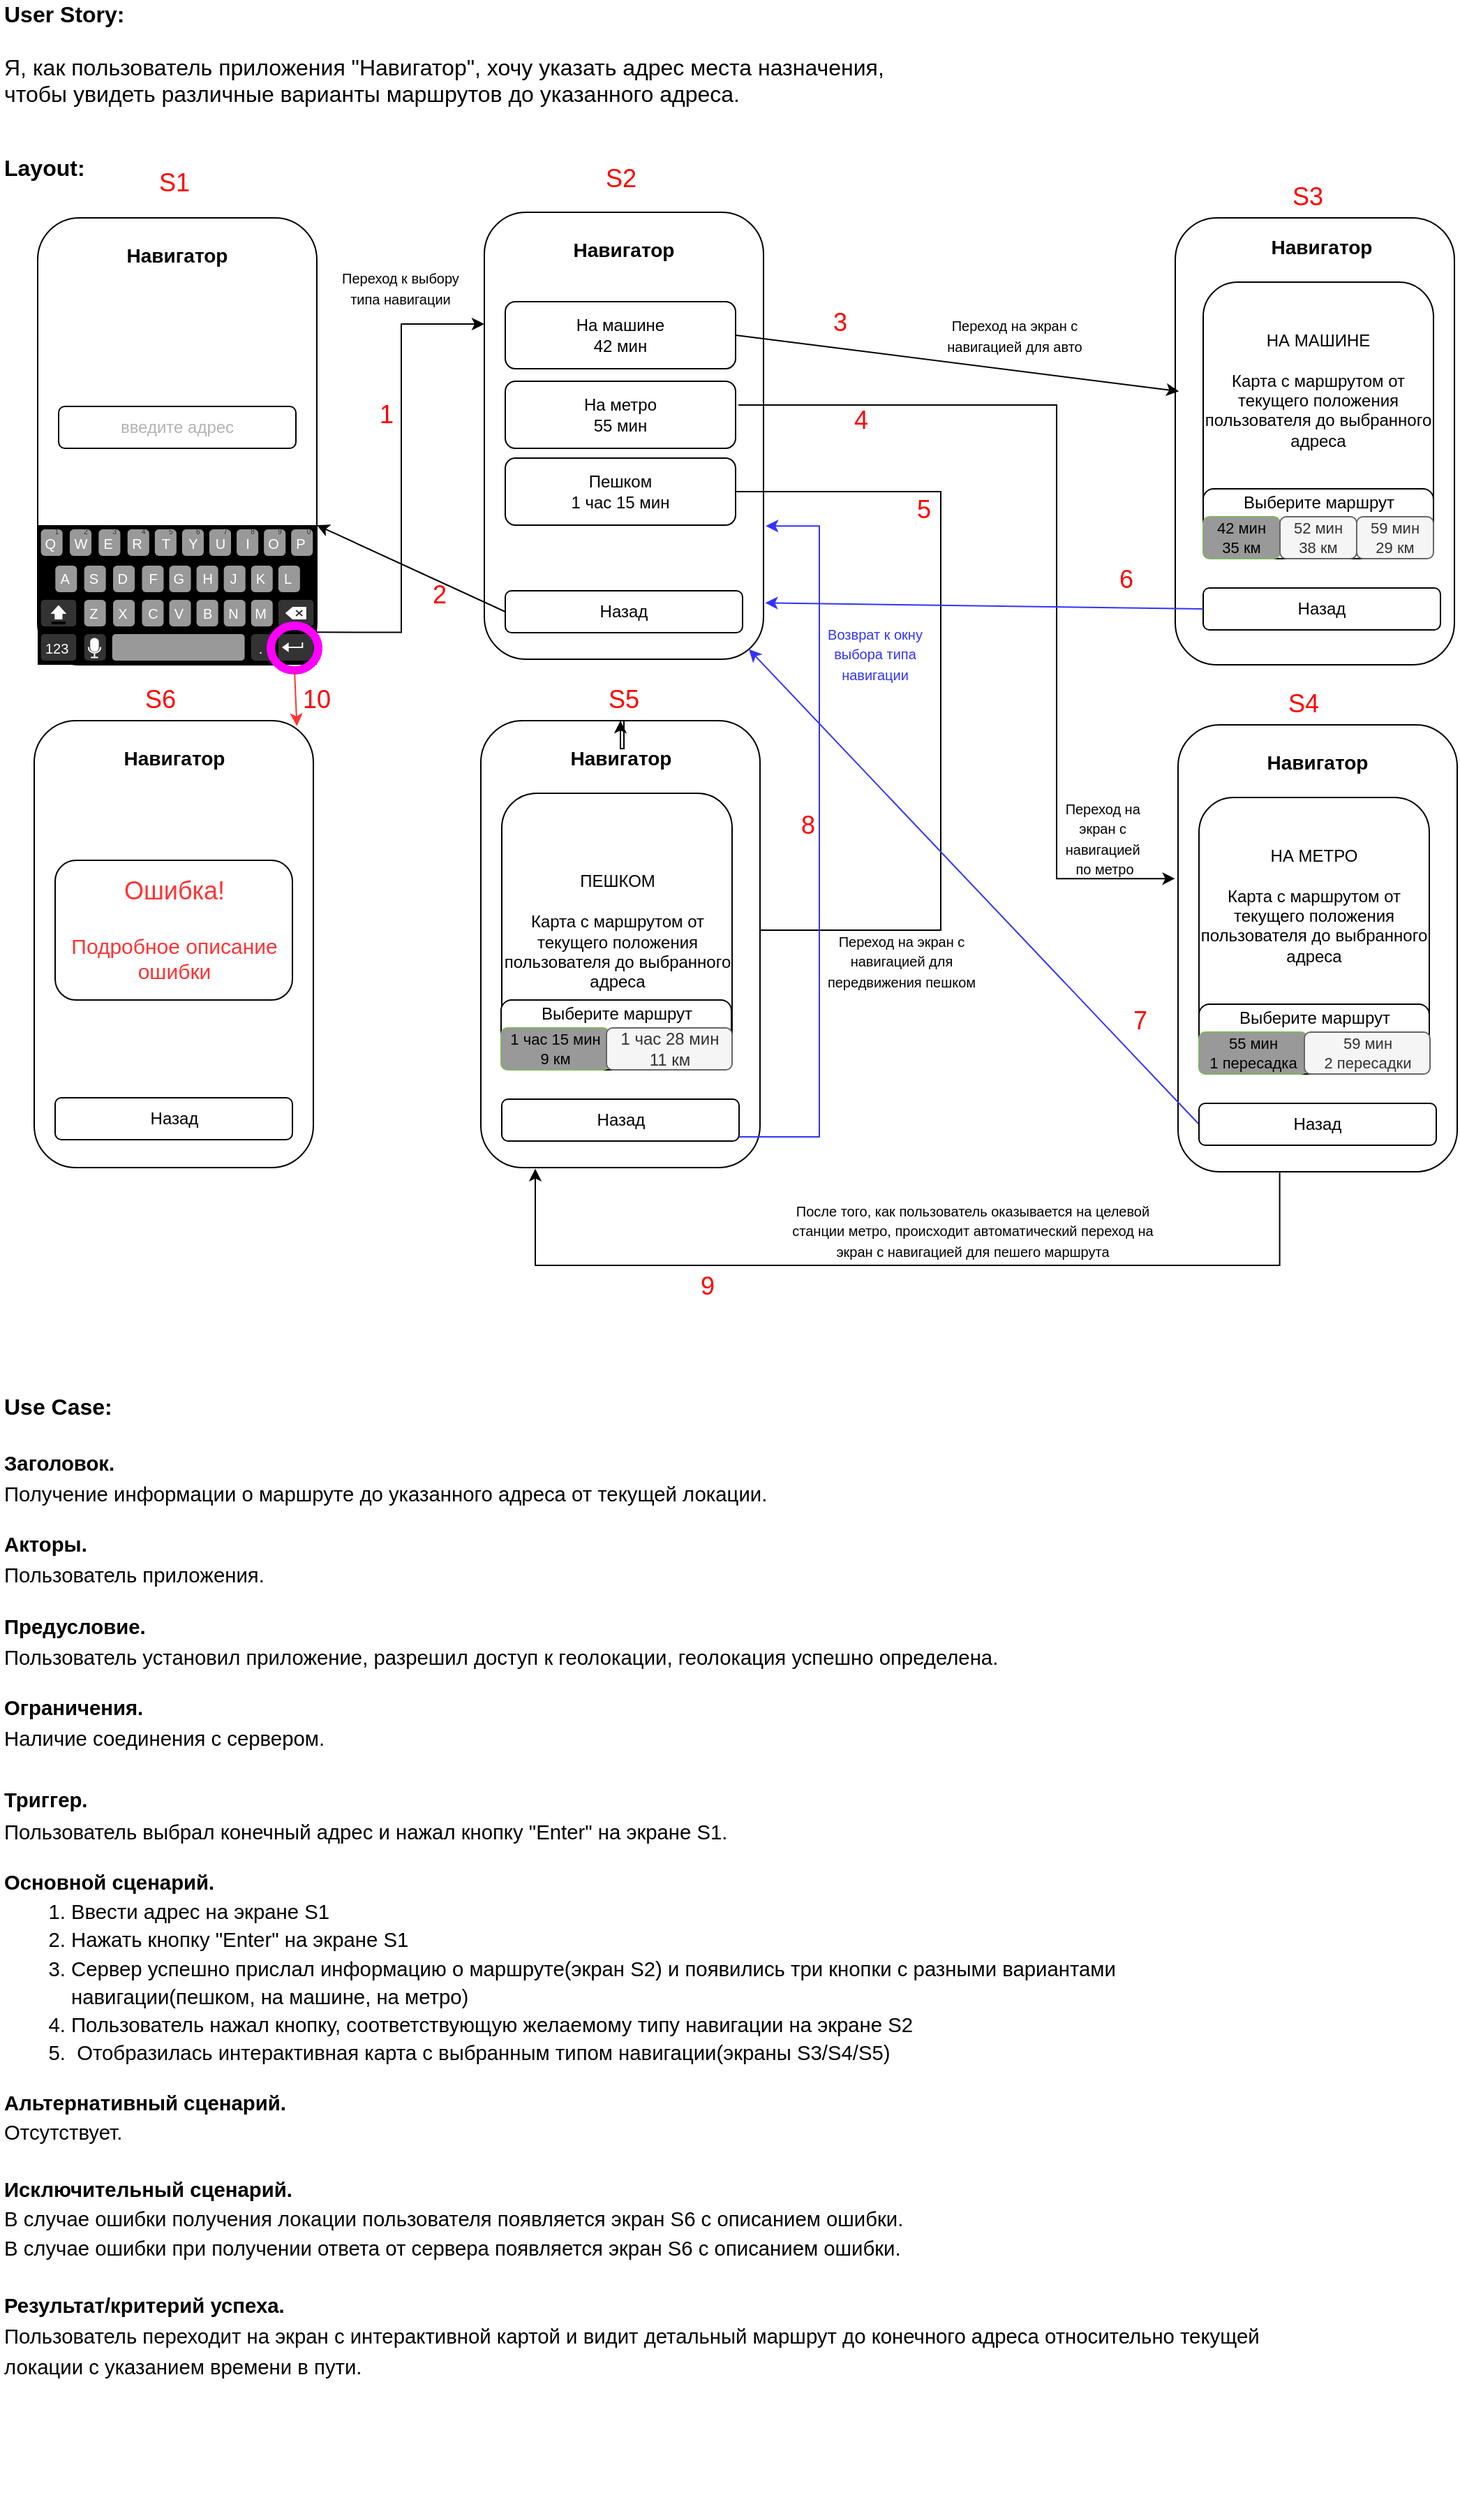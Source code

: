 <mxfile version="24.7.17">
  <diagram name="Страница — 1" id="ggJMMAnoepDLcR61fNu9">
    <mxGraphModel dx="1293" dy="718" grid="1" gridSize="10" guides="1" tooltips="1" connect="1" arrows="1" fold="1" page="1" pageScale="1" pageWidth="1169" pageHeight="1800" math="0" shadow="0">
      <root>
        <mxCell id="0" />
        <mxCell id="1" parent="0" />
        <mxCell id="nrrABRd8VTDL2e9XV0RQ-1" value="" style="rounded=1;whiteSpace=wrap;html=1;" parent="1" vertex="1">
          <mxGeometry x="40" y="164" width="200" height="320" as="geometry" />
        </mxCell>
        <mxCell id="nrrABRd8VTDL2e9XV0RQ-2" value="Навигатор" style="text;html=1;align=center;verticalAlign=middle;whiteSpace=wrap;rounded=0;fontSize=14;fontStyle=1" parent="1" vertex="1">
          <mxGeometry x="100" y="176" width="80" height="30" as="geometry" />
        </mxCell>
        <mxCell id="nrrABRd8VTDL2e9XV0RQ-3" value="&lt;div align=&quot;center&quot;&gt;&lt;font color=&quot;#b3b3b3&quot;&gt;введите адрес&lt;/font&gt;&lt;/div&gt;" style="rounded=1;whiteSpace=wrap;html=1;align=center;" parent="1" vertex="1">
          <mxGeometry x="55" y="299" width="170" height="30" as="geometry" />
        </mxCell>
        <mxCell id="nrrABRd8VTDL2e9XV0RQ-6" value="" style="verticalLabelPosition=bottom;verticalAlign=top;html=1;shadow=0;dashed=0;strokeWidth=1;shape=mxgraph.android.keyboard;sketch=0;perimeter=rectanglePerimeter;" parent="1" vertex="1">
          <mxGeometry x="40" y="384" width="200" height="100" as="geometry" />
        </mxCell>
        <mxCell id="nrrABRd8VTDL2e9XV0RQ-12" value="" style="rounded=1;whiteSpace=wrap;html=1;" parent="1" vertex="1">
          <mxGeometry x="37.5" y="524" width="200" height="320" as="geometry" />
        </mxCell>
        <mxCell id="nrrABRd8VTDL2e9XV0RQ-13" value="Навигатор" style="text;html=1;align=center;verticalAlign=middle;whiteSpace=wrap;rounded=0;fontSize=14;fontStyle=1" parent="1" vertex="1">
          <mxGeometry x="97.5" y="536" width="80" height="30" as="geometry" />
        </mxCell>
        <mxCell id="nrrABRd8VTDL2e9XV0RQ-14" value="&lt;div&gt;&lt;font style=&quot;font-size: 18px;&quot; color=&quot;#ff3333&quot;&gt;Ошибка!&lt;/font&gt;&lt;/div&gt;&lt;div&gt;&lt;font style=&quot;font-size: 16px;&quot; color=&quot;#ff3333&quot;&gt;&lt;br&gt;&lt;/font&gt;&lt;/div&gt;&lt;div style=&quot;font-size: 15px;&quot;&gt;&lt;font style=&quot;font-size: 15px;&quot; color=&quot;#ff3333&quot;&gt;Подробное описание ошибки&lt;br&gt;&lt;/font&gt;&lt;/div&gt;" style="rounded=1;whiteSpace=wrap;html=1;align=center;" parent="1" vertex="1">
          <mxGeometry x="52.5" y="624" width="170" height="100" as="geometry" />
        </mxCell>
        <mxCell id="nrrABRd8VTDL2e9XV0RQ-16" value="&lt;div&gt;Назад&lt;/div&gt;" style="rounded=1;whiteSpace=wrap;html=1;align=center;" parent="1" vertex="1">
          <mxGeometry x="52.5" y="794" width="170" height="30" as="geometry" />
        </mxCell>
        <mxCell id="nrrABRd8VTDL2e9XV0RQ-62" style="edgeStyle=orthogonalEdgeStyle;rounded=0;orthogonalLoop=1;jettySize=auto;html=1;exitX=1;exitY=0;exitDx=0;exitDy=0;entryX=0;entryY=0.25;entryDx=0;entryDy=0;elbow=vertical;" parent="1" source="nrrABRd8VTDL2e9XV0RQ-17" target="nrrABRd8VTDL2e9XV0RQ-22" edge="1">
          <mxGeometry relative="1" as="geometry" />
        </mxCell>
        <mxCell id="nrrABRd8VTDL2e9XV0RQ-17" value="" style="ellipse;whiteSpace=wrap;html=1;fillOpacity=0;strokeColor=#FF00FF;strokeWidth=6;" parent="1" vertex="1">
          <mxGeometry x="207" y="456" width="34" height="32" as="geometry" />
        </mxCell>
        <mxCell id="nrrABRd8VTDL2e9XV0RQ-22" value="" style="rounded=1;whiteSpace=wrap;html=1;" parent="1" vertex="1">
          <mxGeometry x="360" y="160" width="200" height="320" as="geometry" />
        </mxCell>
        <mxCell id="nrrABRd8VTDL2e9XV0RQ-23" value="Навигатор" style="text;html=1;align=center;verticalAlign=middle;whiteSpace=wrap;rounded=0;fontSize=14;fontStyle=1" parent="1" vertex="1">
          <mxGeometry x="420" y="172" width="80" height="30" as="geometry" />
        </mxCell>
        <mxCell id="nrrABRd8VTDL2e9XV0RQ-30" value="&lt;div&gt;Назад&lt;/div&gt;" style="rounded=1;whiteSpace=wrap;html=1;align=center;" parent="1" vertex="1">
          <mxGeometry x="375" y="431" width="170" height="30" as="geometry" />
        </mxCell>
        <mxCell id="nrrABRd8VTDL2e9XV0RQ-33" value="&lt;div&gt;На машине&lt;/div&gt;&lt;div&gt;42 мин&lt;/div&gt;" style="rounded=1;whiteSpace=wrap;html=1;" parent="1" vertex="1">
          <mxGeometry x="375" y="224" width="165" height="48" as="geometry" />
        </mxCell>
        <mxCell id="nrrABRd8VTDL2e9XV0RQ-58" style="edgeStyle=orthogonalEdgeStyle;rounded=0;orthogonalLoop=1;jettySize=auto;html=1;exitX=1;exitY=0.5;exitDx=0;exitDy=0;elbow=vertical;" parent="1" edge="1">
          <mxGeometry relative="1" as="geometry">
            <mxPoint x="494.5" y="674.0" as="targetPoint" />
            <Array as="points">
              <mxPoint x="687" y="360" />
              <mxPoint x="687" y="674" />
            </Array>
            <mxPoint x="477" y="360" as="sourcePoint" />
          </mxGeometry>
        </mxCell>
        <mxCell id="nrrABRd8VTDL2e9XV0RQ-34" value="&lt;div&gt;Пешком&lt;/div&gt;&lt;div&gt;1 час 15 мин&lt;/div&gt;" style="rounded=1;whiteSpace=wrap;html=1;" parent="1" vertex="1">
          <mxGeometry x="375" y="336" width="165" height="48" as="geometry" />
        </mxCell>
        <mxCell id="nrrABRd8VTDL2e9XV0RQ-35" value="&lt;div&gt;На метро&lt;/div&gt;&lt;div&gt;55 мин&lt;/div&gt;" style="rounded=1;whiteSpace=wrap;html=1;" parent="1" vertex="1">
          <mxGeometry x="375" y="281" width="165" height="48" as="geometry" />
        </mxCell>
        <mxCell id="nrrABRd8VTDL2e9XV0RQ-40" value="" style="rounded=1;whiteSpace=wrap;html=1;" parent="1" vertex="1">
          <mxGeometry x="855" y="164" width="200" height="320" as="geometry" />
        </mxCell>
        <mxCell id="nrrABRd8VTDL2e9XV0RQ-41" value="Навигатор" style="text;html=1;align=center;verticalAlign=middle;whiteSpace=wrap;rounded=0;fontSize=14;fontStyle=1" parent="1" vertex="1">
          <mxGeometry x="920" y="170" width="80" height="30" as="geometry" />
        </mxCell>
        <mxCell id="nrrABRd8VTDL2e9XV0RQ-42" value="&lt;div&gt;Назад&lt;/div&gt;" style="rounded=1;whiteSpace=wrap;html=1;align=center;" parent="1" vertex="1">
          <mxGeometry x="875" y="429" width="170" height="30" as="geometry" />
        </mxCell>
        <mxCell id="nrrABRd8VTDL2e9XV0RQ-46" value="НА МАШИНЕ&lt;br&gt;&lt;div&gt;&lt;br&gt;&lt;/div&gt;&lt;div&gt;Карта с маршрутом от текущего положения пользователя до выбранного адреса&lt;/div&gt;&lt;div&gt;&lt;br&gt;&lt;/div&gt;&lt;div&gt;&lt;br&gt;&lt;/div&gt;&lt;div&gt;&lt;br&gt;&lt;/div&gt;" style="rounded=1;whiteSpace=wrap;html=1;" parent="1" vertex="1">
          <mxGeometry x="875" y="210" width="165" height="198" as="geometry" />
        </mxCell>
        <mxCell id="nrrABRd8VTDL2e9XV0RQ-47" value="" style="rounded=1;whiteSpace=wrap;html=1;" parent="1" vertex="1">
          <mxGeometry x="857" y="527" width="200" height="320" as="geometry" />
        </mxCell>
        <mxCell id="nrrABRd8VTDL2e9XV0RQ-48" value="Навигатор" style="text;html=1;align=center;verticalAlign=middle;whiteSpace=wrap;rounded=0;fontSize=14;fontStyle=1" parent="1" vertex="1">
          <mxGeometry x="917" y="539" width="80" height="30" as="geometry" />
        </mxCell>
        <mxCell id="nrrABRd8VTDL2e9XV0RQ-64" style="edgeStyle=none;rounded=0;orthogonalLoop=1;jettySize=auto;html=1;exitX=0;exitY=0.5;exitDx=0;exitDy=0;entryX=0.948;entryY=0.978;entryDx=0;entryDy=0;elbow=vertical;strokeColor=#3333FF;entryPerimeter=0;" parent="1" source="nrrABRd8VTDL2e9XV0RQ-49" target="nrrABRd8VTDL2e9XV0RQ-22" edge="1">
          <mxGeometry relative="1" as="geometry" />
        </mxCell>
        <mxCell id="nrrABRd8VTDL2e9XV0RQ-49" value="&lt;div&gt;Назад&lt;/div&gt;" style="rounded=1;whiteSpace=wrap;html=1;align=center;" parent="1" vertex="1">
          <mxGeometry x="872" y="798" width="170" height="30" as="geometry" />
        </mxCell>
        <mxCell id="nrrABRd8VTDL2e9XV0RQ-50" value="&lt;div&gt;НА МЕТРО&lt;/div&gt;&lt;div&gt;&lt;br&gt;&lt;/div&gt;&lt;div&gt;Карта с маршрутом от текущего положения пользователя до выбранного адреса&lt;/div&gt;&lt;div&gt;&lt;br&gt;&lt;/div&gt;&lt;div&gt;&lt;br&gt;&lt;/div&gt;&lt;div&gt;&lt;br&gt;&lt;/div&gt;" style="rounded=1;whiteSpace=wrap;html=1;" parent="1" vertex="1">
          <mxGeometry x="872" y="579" width="165" height="198" as="geometry" />
        </mxCell>
        <mxCell id="nrrABRd8VTDL2e9XV0RQ-51" value="" style="rounded=1;whiteSpace=wrap;html=1;" parent="1" vertex="1">
          <mxGeometry x="357.5" y="524" width="200" height="320" as="geometry" />
        </mxCell>
        <mxCell id="nrrABRd8VTDL2e9XV0RQ-52" value="Навигатор" style="text;html=1;align=center;verticalAlign=middle;whiteSpace=wrap;rounded=0;fontSize=14;fontStyle=1" parent="1" vertex="1">
          <mxGeometry x="417.5" y="536" width="80" height="30" as="geometry" />
        </mxCell>
        <mxCell id="nrrABRd8VTDL2e9XV0RQ-53" value="&lt;div&gt;Назад&lt;/div&gt;" style="rounded=1;whiteSpace=wrap;html=1;align=center;" parent="1" vertex="1">
          <mxGeometry x="372.5" y="795" width="170" height="30" as="geometry" />
        </mxCell>
        <mxCell id="nrrABRd8VTDL2e9XV0RQ-54" value="&lt;div&gt;ПЕШКОМ&lt;br&gt;&lt;/div&gt;&lt;div&gt;&lt;br&gt;&lt;/div&gt;&lt;div&gt;Карта с маршрутом от текущего положения пользователя до выбранного адреса&lt;/div&gt;" style="rounded=1;whiteSpace=wrap;html=1;" parent="1" vertex="1">
          <mxGeometry x="372.5" y="576" width="165" height="198" as="geometry" />
        </mxCell>
        <mxCell id="nrrABRd8VTDL2e9XV0RQ-55" style="rounded=0;orthogonalLoop=1;jettySize=auto;html=1;exitX=1;exitY=0.5;exitDx=0;exitDy=0;elbow=vertical;entryX=0.013;entryY=0.388;entryDx=0;entryDy=0;entryPerimeter=0;" parent="1" source="nrrABRd8VTDL2e9XV0RQ-33" target="nrrABRd8VTDL2e9XV0RQ-40" edge="1">
          <mxGeometry relative="1" as="geometry">
            <mxPoint x="680" y="248" as="targetPoint" />
          </mxGeometry>
        </mxCell>
        <mxCell id="nrrABRd8VTDL2e9XV0RQ-57" style="edgeStyle=orthogonalEdgeStyle;rounded=0;orthogonalLoop=1;jettySize=auto;html=1;exitX=1;exitY=0.5;exitDx=0;exitDy=0;elbow=vertical;entryX=-0.011;entryY=0.344;entryDx=0;entryDy=0;entryPerimeter=0;" parent="1" target="nrrABRd8VTDL2e9XV0RQ-47" edge="1">
          <mxGeometry relative="1" as="geometry">
            <mxPoint x="542" y="298" as="sourcePoint" />
            <mxPoint x="840" y="654" as="targetPoint" />
            <Array as="points">
              <mxPoint x="770" y="298" />
              <mxPoint x="770" y="637" />
            </Array>
          </mxGeometry>
        </mxCell>
        <mxCell id="nrrABRd8VTDL2e9XV0RQ-60" style="rounded=0;orthogonalLoop=1;jettySize=auto;html=1;exitX=0;exitY=0.5;exitDx=0;exitDy=0;elbow=vertical;entryX=1;entryY=0;entryDx=0;entryDy=0;entryPerimeter=0;" parent="1" source="nrrABRd8VTDL2e9XV0RQ-30" target="nrrABRd8VTDL2e9XV0RQ-6" edge="1">
          <mxGeometry relative="1" as="geometry">
            <mxPoint x="250" y="224" as="targetPoint" />
          </mxGeometry>
        </mxCell>
        <mxCell id="nrrABRd8VTDL2e9XV0RQ-61" style="edgeStyle=none;rounded=0;orthogonalLoop=1;jettySize=auto;html=1;exitX=0.5;exitY=1;exitDx=0;exitDy=0;entryX=0.941;entryY=0.012;entryDx=0;entryDy=0;entryPerimeter=0;elbow=vertical;strokeColor=#FF3333;" parent="1" source="nrrABRd8VTDL2e9XV0RQ-17" target="nrrABRd8VTDL2e9XV0RQ-12" edge="1">
          <mxGeometry relative="1" as="geometry" />
        </mxCell>
        <mxCell id="nrrABRd8VTDL2e9XV0RQ-63" style="edgeStyle=none;rounded=0;orthogonalLoop=1;jettySize=auto;html=1;exitX=0;exitY=0.5;exitDx=0;exitDy=0;entryX=1.006;entryY=0.874;entryDx=0;entryDy=0;entryPerimeter=0;elbow=vertical;strokeColor=#3333FF;" parent="1" source="nrrABRd8VTDL2e9XV0RQ-42" target="nrrABRd8VTDL2e9XV0RQ-22" edge="1">
          <mxGeometry relative="1" as="geometry" />
        </mxCell>
        <mxCell id="nrrABRd8VTDL2e9XV0RQ-66" value="" style="rounded=1;whiteSpace=wrap;html=1;" parent="1" vertex="1">
          <mxGeometry x="875" y="358" width="165" height="50" as="geometry" />
        </mxCell>
        <mxCell id="nrrABRd8VTDL2e9XV0RQ-67" value="Выберите маршрут" style="text;html=1;align=center;verticalAlign=middle;whiteSpace=wrap;rounded=0;" parent="1" vertex="1">
          <mxGeometry x="897.5" y="358" width="120" height="20" as="geometry" />
        </mxCell>
        <mxCell id="nrrABRd8VTDL2e9XV0RQ-68" value="&lt;div style=&quot;font-size: 11px;&quot;&gt;&lt;font style=&quot;font-size: 11px;&quot;&gt;42 мин&lt;/font&gt;&lt;/div&gt;&lt;div style=&quot;font-size: 11px;&quot;&gt;&lt;font style=&quot;font-size: 11px;&quot;&gt;35 км&lt;br&gt;&lt;/font&gt;&lt;/div&gt;" style="rounded=1;whiteSpace=wrap;html=1;fillColor=#999999;strokeColor=#82b366;" parent="1" vertex="1">
          <mxGeometry x="875" y="378" width="55" height="30" as="geometry" />
        </mxCell>
        <mxCell id="nrrABRd8VTDL2e9XV0RQ-69" value="&lt;div style=&quot;font-size: 11px;&quot;&gt;&lt;font style=&quot;font-size: 11px;&quot;&gt;59 мин&lt;/font&gt;&lt;/div&gt;&lt;div style=&quot;font-size: 11px;&quot;&gt;&lt;font style=&quot;font-size: 11px;&quot;&gt;29 км&lt;br&gt;&lt;/font&gt;&lt;/div&gt;" style="rounded=1;whiteSpace=wrap;html=1;fillColor=#f5f5f5;strokeColor=#666666;fontColor=#333333;" parent="1" vertex="1">
          <mxGeometry x="985" y="378" width="55" height="30" as="geometry" />
        </mxCell>
        <mxCell id="nrrABRd8VTDL2e9XV0RQ-70" value="&lt;div style=&quot;font-size: 11px;&quot;&gt;&lt;font style=&quot;font-size: 11px;&quot;&gt;52 мин&lt;/font&gt;&lt;/div&gt;&lt;div style=&quot;font-size: 11px;&quot;&gt;&lt;font style=&quot;font-size: 11px;&quot;&gt;38 км&lt;br&gt;&lt;/font&gt;&lt;/div&gt;" style="rounded=1;whiteSpace=wrap;html=1;fillColor=#f5f5f5;strokeColor=#666666;fontColor=#333333;" parent="1" vertex="1">
          <mxGeometry x="930" y="378" width="55" height="30" as="geometry" />
        </mxCell>
        <mxCell id="nrrABRd8VTDL2e9XV0RQ-74" value="" style="rounded=1;whiteSpace=wrap;html=1;" parent="1" vertex="1">
          <mxGeometry x="872" y="727" width="165" height="50" as="geometry" />
        </mxCell>
        <mxCell id="nrrABRd8VTDL2e9XV0RQ-75" value="Выберите маршрут" style="text;html=1;align=center;verticalAlign=middle;whiteSpace=wrap;rounded=0;" parent="1" vertex="1">
          <mxGeometry x="894.5" y="727" width="120" height="20" as="geometry" />
        </mxCell>
        <mxCell id="nrrABRd8VTDL2e9XV0RQ-76" value="&lt;div style=&quot;font-size: 11px;&quot;&gt;&lt;font style=&quot;font-size: 11px;&quot;&gt;55 мин&lt;/font&gt;&lt;/div&gt;&lt;div style=&quot;font-size: 11px;&quot;&gt;&lt;font style=&quot;font-size: 11px;&quot;&gt;1 пересадка&lt;br&gt;&lt;/font&gt;&lt;/div&gt;" style="rounded=1;whiteSpace=wrap;html=1;fillColor=#999999;strokeColor=#82b366;" parent="1" vertex="1">
          <mxGeometry x="872" y="747" width="77.5" height="30" as="geometry" />
        </mxCell>
        <mxCell id="nrrABRd8VTDL2e9XV0RQ-77" value="&lt;div style=&quot;font-size: 11px;&quot;&gt;&lt;font style=&quot;font-size: 11px;&quot;&gt;59 мин&lt;/font&gt;&lt;/div&gt;&lt;div style=&quot;font-size: 11px;&quot;&gt;&lt;font style=&quot;font-size: 11px;&quot;&gt;2 пересадки&lt;br&gt;&lt;/font&gt;&lt;/div&gt;" style="rounded=1;whiteSpace=wrap;html=1;fillColor=#f5f5f5;strokeColor=#666666;fontColor=#333333;" parent="1" vertex="1">
          <mxGeometry x="947.5" y="747" width="90" height="30" as="geometry" />
        </mxCell>
        <mxCell id="nrrABRd8VTDL2e9XV0RQ-83" value="" style="rounded=1;whiteSpace=wrap;html=1;" parent="1" vertex="1">
          <mxGeometry x="372" y="724" width="165" height="50" as="geometry" />
        </mxCell>
        <mxCell id="nrrABRd8VTDL2e9XV0RQ-80" value="Выберите маршрут" style="text;html=1;align=center;verticalAlign=middle;whiteSpace=wrap;rounded=0;" parent="1" vertex="1">
          <mxGeometry x="394.5" y="724" width="120" height="20" as="geometry" />
        </mxCell>
        <mxCell id="nrrABRd8VTDL2e9XV0RQ-81" value="&lt;div style=&quot;font-size: 11px;&quot;&gt;&lt;font style=&quot;font-size: 11px;&quot;&gt;1 час 15 мин&lt;/font&gt;&lt;/div&gt;&lt;div style=&quot;font-size: 11px;&quot;&gt;&lt;font style=&quot;font-size: 11px;&quot;&gt;9 км&lt;font style=&quot;font-size: 11px;&quot;&gt;&lt;br&gt;&lt;/font&gt;&lt;/font&gt;&lt;/div&gt;" style="rounded=1;whiteSpace=wrap;html=1;fillColor=#999999;strokeColor=#82b366;" parent="1" vertex="1">
          <mxGeometry x="372" y="744" width="77.5" height="30" as="geometry" />
        </mxCell>
        <mxCell id="nrrABRd8VTDL2e9XV0RQ-82" value="&lt;div&gt;1 час 28 мин&lt;/div&gt;&lt;div&gt;11 км&lt;br&gt;&lt;/div&gt;" style="rounded=1;whiteSpace=wrap;html=1;fillColor=#f5f5f5;strokeColor=#666666;fontColor=#333333;" parent="1" vertex="1">
          <mxGeometry x="447.5" y="744" width="90" height="30" as="geometry" />
        </mxCell>
        <mxCell id="nrrABRd8VTDL2e9XV0RQ-88" value="&lt;font style=&quot;font-size: 10px;&quot;&gt;Переход к выбору типа навигации&lt;/font&gt;" style="text;html=1;align=center;verticalAlign=middle;whiteSpace=wrap;rounded=0;" parent="1" vertex="1">
          <mxGeometry x="250" y="194" width="100" height="40" as="geometry" />
        </mxCell>
        <mxCell id="nrrABRd8VTDL2e9XV0RQ-91" value="&lt;font style=&quot;font-size: 10px;&quot;&gt;Переход на экран с навигацией для авто&lt;br&gt;&lt;/font&gt;" style="text;html=1;align=center;verticalAlign=middle;whiteSpace=wrap;rounded=0;" parent="1" vertex="1">
          <mxGeometry x="680" y="229.5" width="120" height="37" as="geometry" />
        </mxCell>
        <mxCell id="nrrABRd8VTDL2e9XV0RQ-93" value="&lt;font color=&quot;#3333ff&quot; style=&quot;font-size: 10px;&quot;&gt;Возврат к окну выбора типа навигации&lt;br&gt;&lt;/font&gt;" style="text;html=1;align=center;verticalAlign=middle;whiteSpace=wrap;rounded=0;" parent="1" vertex="1">
          <mxGeometry x="600" y="456" width="80" height="39" as="geometry" />
        </mxCell>
        <mxCell id="nrrABRd8VTDL2e9XV0RQ-94" value="&lt;font style=&quot;font-size: 10px;&quot;&gt;Переход на&amp;nbsp;&lt;/font&gt;&lt;div&gt;&lt;font style=&quot;font-size: 10px;&quot;&gt;экран с&amp;nbsp;&lt;/font&gt;&lt;/div&gt;&lt;div&gt;&lt;font style=&quot;font-size: 10px;&quot;&gt;навигацией&amp;nbsp;&lt;/font&gt;&lt;/div&gt;&lt;div&gt;&lt;font style=&quot;font-size: 10px;&quot;&gt;по метро&lt;br&gt;&lt;/font&gt;&lt;/div&gt;" style="text;html=1;align=center;verticalAlign=middle;whiteSpace=wrap;rounded=0;" parent="1" vertex="1">
          <mxGeometry x="766" y="584" width="77" height="47" as="geometry" />
        </mxCell>
        <mxCell id="nrrABRd8VTDL2e9XV0RQ-97" value="&lt;font style=&quot;font-size: 10px;&quot;&gt;Переход на экран с навигацией для передвижения пешком&lt;br&gt;&lt;/font&gt;" style="text;html=1;align=center;verticalAlign=middle;whiteSpace=wrap;rounded=0;" parent="1" vertex="1">
          <mxGeometry x="594" y="669" width="130" height="54" as="geometry" />
        </mxCell>
        <mxCell id="nrrABRd8VTDL2e9XV0RQ-98" style="edgeStyle=orthogonalEdgeStyle;rounded=0;orthogonalLoop=1;jettySize=auto;html=1;entryX=0.195;entryY=1.015;entryDx=0;entryDy=0;entryPerimeter=0;exitX=0.364;exitY=1.002;exitDx=0;exitDy=0;exitPerimeter=0;" parent="1" source="nrrABRd8VTDL2e9XV0RQ-47" edge="1">
          <mxGeometry relative="1" as="geometry">
            <mxPoint x="930" y="852" as="sourcePoint" />
            <mxPoint x="396.5" y="844.8" as="targetPoint" />
            <Array as="points">
              <mxPoint x="930" y="914" />
              <mxPoint x="397" y="914" />
            </Array>
          </mxGeometry>
        </mxCell>
        <mxCell id="nrrABRd8VTDL2e9XV0RQ-99" value="&lt;font style=&quot;font-size: 10px;&quot;&gt;После того, как пользователь оказывается на целевой станции метро, происходит автоматический переход на экран с навигацией для пешего маршрута&lt;br&gt;&lt;/font&gt;" style="text;html=1;align=center;verticalAlign=middle;whiteSpace=wrap;rounded=0;" parent="1" vertex="1">
          <mxGeometry x="570" y="869" width="280" height="40" as="geometry" />
        </mxCell>
        <mxCell id="7uLy80d1fVY8YDYi47yL-2" value="&lt;font color=&quot;#ff0000&quot; style=&quot;font-size: 18px;&quot;&gt;1&lt;/font&gt;" style="text;html=1;align=center;verticalAlign=middle;whiteSpace=wrap;rounded=0;" parent="1" vertex="1">
          <mxGeometry x="260" y="290" width="60" height="30" as="geometry" />
        </mxCell>
        <mxCell id="7uLy80d1fVY8YDYi47yL-3" value="&lt;font color=&quot;#ff0000&quot; style=&quot;font-size: 18px;&quot;&gt;2&lt;/font&gt;" style="text;html=1;align=center;verticalAlign=middle;whiteSpace=wrap;rounded=0;" parent="1" vertex="1">
          <mxGeometry x="297.5" y="419" width="60" height="30" as="geometry" />
        </mxCell>
        <mxCell id="7uLy80d1fVY8YDYi47yL-4" value="&lt;font color=&quot;#ff0000&quot; style=&quot;font-size: 18px;&quot;&gt;3&lt;/font&gt;" style="text;html=1;align=center;verticalAlign=middle;whiteSpace=wrap;rounded=0;" parent="1" vertex="1">
          <mxGeometry x="585" y="224" width="60" height="30" as="geometry" />
        </mxCell>
        <mxCell id="7uLy80d1fVY8YDYi47yL-5" value="&lt;font color=&quot;#ff0000&quot; style=&quot;font-size: 18px;&quot;&gt;4&lt;/font&gt;" style="text;html=1;align=center;verticalAlign=middle;whiteSpace=wrap;rounded=0;" parent="1" vertex="1">
          <mxGeometry x="600" y="294" width="60" height="30" as="geometry" />
        </mxCell>
        <mxCell id="7uLy80d1fVY8YDYi47yL-6" value="&lt;font color=&quot;#ff0000&quot; style=&quot;font-size: 18px;&quot;&gt;5&lt;/font&gt;" style="text;html=1;align=center;verticalAlign=middle;whiteSpace=wrap;rounded=0;" parent="1" vertex="1">
          <mxGeometry x="645" y="358" width="60" height="30" as="geometry" />
        </mxCell>
        <mxCell id="7uLy80d1fVY8YDYi47yL-7" value="&lt;font color=&quot;#ff0000&quot; style=&quot;font-size: 18px;&quot;&gt;6&lt;/font&gt;" style="text;html=1;align=center;verticalAlign=middle;whiteSpace=wrap;rounded=0;" parent="1" vertex="1">
          <mxGeometry x="790" y="408" width="60" height="30" as="geometry" />
        </mxCell>
        <mxCell id="7uLy80d1fVY8YDYi47yL-8" value="&lt;font color=&quot;#ff0000&quot; style=&quot;font-size: 18px;&quot;&gt;7&lt;/font&gt;" style="text;html=1;align=center;verticalAlign=middle;whiteSpace=wrap;rounded=0;" parent="1" vertex="1">
          <mxGeometry x="800" y="724" width="60" height="30" as="geometry" />
        </mxCell>
        <mxCell id="7uLy80d1fVY8YDYi47yL-13" value="" style="edgeStyle=orthogonalEdgeStyle;rounded=0;orthogonalLoop=1;jettySize=auto;html=1;exitX=1;exitY=0.5;exitDx=0;exitDy=0;elbow=vertical;strokeColor=#3333FF;entryX=1.008;entryY=0.705;entryDx=0;entryDy=0;entryPerimeter=0;" parent="1" edge="1">
          <mxGeometry relative="1" as="geometry">
            <Array as="points">
              <mxPoint x="600" y="822" />
              <mxPoint x="600" y="385" />
            </Array>
            <mxPoint x="542.5" y="822.0" as="sourcePoint" />
            <mxPoint x="561.6" y="384.6" as="targetPoint" />
          </mxGeometry>
        </mxCell>
        <mxCell id="7uLy80d1fVY8YDYi47yL-12" value="&lt;font color=&quot;#ff0000&quot; style=&quot;font-size: 18px;&quot;&gt;8&lt;/font&gt;" style="text;html=1;align=center;verticalAlign=middle;whiteSpace=wrap;rounded=0;" parent="1" vertex="1">
          <mxGeometry x="562" y="584" width="60" height="30" as="geometry" />
        </mxCell>
        <mxCell id="7uLy80d1fVY8YDYi47yL-14" value="&lt;font color=&quot;#ff0000&quot; style=&quot;font-size: 18px;&quot;&gt;9&lt;/font&gt;" style="text;html=1;align=center;verticalAlign=middle;whiteSpace=wrap;rounded=0;" parent="1" vertex="1">
          <mxGeometry x="490" y="914" width="60" height="30" as="geometry" />
        </mxCell>
        <mxCell id="7uLy80d1fVY8YDYi47yL-15" value="&lt;font color=&quot;#ff0000&quot; style=&quot;font-size: 18px;&quot;&gt;10&lt;/font&gt;" style="text;html=1;align=center;verticalAlign=middle;whiteSpace=wrap;rounded=0;" parent="1" vertex="1">
          <mxGeometry x="210" y="494" width="60" height="30" as="geometry" />
        </mxCell>
        <mxCell id="7uLy80d1fVY8YDYi47yL-16" value="&lt;font color=&quot;#ff0000&quot; style=&quot;font-size: 18px;&quot;&gt;S1&lt;/font&gt;" style="text;html=1;align=center;verticalAlign=middle;whiteSpace=wrap;rounded=0;" parent="1" vertex="1">
          <mxGeometry x="107.5" y="124" width="60" height="30" as="geometry" />
        </mxCell>
        <mxCell id="7uLy80d1fVY8YDYi47yL-17" value="&lt;font color=&quot;#ff0000&quot; style=&quot;font-size: 18px;&quot;&gt;S2&lt;/font&gt;" style="text;html=1;align=center;verticalAlign=middle;whiteSpace=wrap;rounded=0;" parent="1" vertex="1">
          <mxGeometry x="427.5" y="121" width="60" height="30" as="geometry" />
        </mxCell>
        <mxCell id="7uLy80d1fVY8YDYi47yL-18" value="&lt;font color=&quot;#ff0000&quot; style=&quot;font-size: 18px;&quot;&gt;S3&lt;/font&gt;" style="text;html=1;align=center;verticalAlign=middle;whiteSpace=wrap;rounded=0;" parent="1" vertex="1">
          <mxGeometry x="920" y="134" width="60" height="30" as="geometry" />
        </mxCell>
        <mxCell id="7uLy80d1fVY8YDYi47yL-19" value="&lt;font color=&quot;#ff0000&quot; style=&quot;font-size: 18px;&quot;&gt;S4&lt;/font&gt;" style="text;html=1;align=center;verticalAlign=middle;whiteSpace=wrap;rounded=0;" parent="1" vertex="1">
          <mxGeometry x="917" y="497" width="60" height="30" as="geometry" />
        </mxCell>
        <mxCell id="7uLy80d1fVY8YDYi47yL-22" value="" style="edgeStyle=orthogonalEdgeStyle;rounded=0;orthogonalLoop=1;jettySize=auto;html=1;" parent="1" source="7uLy80d1fVY8YDYi47yL-20" target="nrrABRd8VTDL2e9XV0RQ-51" edge="1">
          <mxGeometry relative="1" as="geometry" />
        </mxCell>
        <mxCell id="7uLy80d1fVY8YDYi47yL-20" value="&lt;font color=&quot;#ff0000&quot; style=&quot;font-size: 18px;&quot;&gt;S5&lt;/font&gt;&lt;span style=&quot;caret-color: rgba(0, 0, 0, 0); color: rgba(0, 0, 0, 0); font-family: monospace; font-size: 0px; text-align: start; white-space: nowrap;&quot;&gt;%3CmxGraphModel%3E%3Croot%3E%3CmxCell%20id%3D%220%22%2F%3E%3CmxCell%20id%3D%221%22%20parent%3D%220%22%2F%3E%3CmxCell%20id%3D%222%22%20value%3D%22%26lt%3Bfont%20color%3D%26quot%3B%23ff0000%26quot%3B%20style%3D%26quot%3Bfont-size%3A%2018px%3B%26quot%3B%26gt%3BS1%26lt%3B%2Ffont%26gt%3B%22%20style%3D%22text%3Bhtml%3D1%3Balign%3Dcenter%3BverticalAlign%3Dmiddle%3BwhiteSpace%3Dwrap%3Brounded%3D0%3B%22%20vertex%3D%221%22%20parent%3D%221%22%3E%3CmxGeometry%20x%3D%22107.5%22%20width%3D%2260%22%20height%3D%2230%22%20as%3D%22geometry%22%2F%3E%3C%2FmxCell%3E%3C%2Froot%3E%3C%2FmxGraphModel%3E&lt;/span&gt;" style="text;html=1;align=center;verticalAlign=middle;whiteSpace=wrap;rounded=0;" parent="1" vertex="1">
          <mxGeometry x="430" y="494" width="60" height="30" as="geometry" />
        </mxCell>
        <mxCell id="7uLy80d1fVY8YDYi47yL-21" value="&lt;font color=&quot;#ff0000&quot; style=&quot;font-size: 18px;&quot;&gt;S6&lt;/font&gt;" style="text;html=1;align=center;verticalAlign=middle;whiteSpace=wrap;rounded=0;" parent="1" vertex="1">
          <mxGeometry x="97.5" y="494" width="60" height="30" as="geometry" />
        </mxCell>
        <mxCell id="7uLy80d1fVY8YDYi47yL-23" value="&lt;div&gt;&lt;font size=&quot;3&quot;&gt;&lt;b&gt;User Story:&lt;/b&gt;&lt;/font&gt;&lt;/div&gt;&lt;div&gt;&lt;font size=&quot;3&quot;&gt;&lt;b&gt;&lt;br&gt;&lt;/b&gt;&lt;/font&gt;&lt;/div&gt;&lt;div&gt;&lt;font style=&quot;font-size: 16px;&quot;&gt;Я, как пользователь приложения &quot;Навигатор&quot;, хочу указать адрес места назначения,&amp;nbsp;&lt;/font&gt;&lt;/div&gt;&lt;div&gt;&lt;font style=&quot;font-size: 16px;&quot;&gt;чтобы увидеть различные варианты маршрутов до указанного адреса.&lt;/font&gt;&lt;/div&gt;&lt;div&gt;&lt;br&gt;&lt;/div&gt;&lt;div&gt;&lt;font style=&quot;font-size: 16px;&quot;&gt;&lt;b&gt;&lt;br&gt;&lt;/b&gt;&lt;/font&gt;&lt;/div&gt;&lt;div&gt;&lt;font style=&quot;font-size: 16px;&quot;&gt;&lt;b&gt;Layout:&lt;/b&gt;&lt;/font&gt;&lt;/div&gt;" style="text;html=1;align=left;verticalAlign=middle;whiteSpace=wrap;rounded=0;" parent="1" vertex="1">
          <mxGeometry x="13.75" y="28" width="676.25" height="90" as="geometry" />
        </mxCell>
        <mxCell id="7uLy80d1fVY8YDYi47yL-25" value="&lt;div&gt;&lt;font size=&quot;3&quot;&gt;&lt;b&gt;Use Case:&lt;/b&gt;&lt;/font&gt;&lt;/div&gt;&lt;div&gt;&lt;font size=&quot;3&quot;&gt;&lt;b&gt;&lt;br&gt;&lt;/b&gt;&lt;/font&gt;&lt;/div&gt;&lt;div&gt;&lt;font style=&quot;&quot;&gt;&lt;span style=&quot;&quot; id=&quot;docs-internal-guid-4b46c3d7-7fff-0149-ee8d-af34d632a3c8&quot;&gt;&lt;p style=&quot;font-size: 16px; line-height: 1.38; margin-top: 0pt; margin-bottom: 0pt;&quot; dir=&quot;ltr&quot;&gt;&lt;span style=&quot;font-size: 11pt; font-family: Arial, sans-serif; font-weight: 700; font-variant-ligatures: normal; font-variant-alternates: normal; font-variant-numeric: normal; font-variant-east-asian: normal; font-variant-position: normal; vertical-align: baseline; white-space: pre-wrap;&quot;&gt;Заголовок.&amp;nbsp;&lt;/span&gt;&lt;/p&gt;&lt;p style=&quot;font-size: 16px; line-height: 1.38; margin-top: 0pt; margin-bottom: 0pt;&quot; dir=&quot;ltr&quot;&gt;&lt;span style=&quot;font-size: 11pt; font-family: Arial, sans-serif; font-variant-ligatures: normal; font-variant-alternates: normal; font-variant-numeric: normal; font-variant-east-asian: normal; font-variant-position: normal; vertical-align: baseline; white-space: pre-wrap;&quot;&gt;Получение информации о маршруте до указанного адреса от текущей локации.&lt;/span&gt;&lt;/p&gt;&lt;br&gt;&lt;p style=&quot;font-size: 16px; line-height: 1.38; margin-top: 0pt; margin-bottom: 0pt;&quot; dir=&quot;ltr&quot;&gt;&lt;span style=&quot;font-size: 11pt; font-family: Arial, sans-serif; font-weight: 700; font-variant-ligatures: normal; font-variant-alternates: normal; font-variant-numeric: normal; font-variant-east-asian: normal; font-variant-position: normal; vertical-align: baseline; white-space: pre-wrap;&quot;&gt;Акторы.&lt;/span&gt;&lt;/p&gt;&lt;p style=&quot;font-size: 16px; line-height: 1.38; margin-top: 0pt; margin-bottom: 0pt;&quot; dir=&quot;ltr&quot;&gt;&lt;span style=&quot;font-size: 11pt; font-family: Arial, sans-serif; font-variant-ligatures: normal; font-variant-alternates: normal; font-variant-numeric: normal; font-variant-east-asian: normal; font-variant-position: normal; vertical-align: baseline; white-space: pre-wrap;&quot;&gt;Пользователь приложения.&lt;/span&gt;&lt;/p&gt;&lt;br&gt;&lt;p style=&quot;font-size: 16px; line-height: 1.38; margin-top: 0pt; margin-bottom: 0pt;&quot; dir=&quot;ltr&quot;&gt;&lt;span style=&quot;font-size: 11pt; font-family: Arial, sans-serif; font-weight: 700; font-variant-ligatures: normal; font-variant-alternates: normal; font-variant-numeric: normal; font-variant-east-asian: normal; font-variant-position: normal; vertical-align: baseline; white-space: pre-wrap;&quot;&gt;Предусловие.&amp;nbsp;&lt;/span&gt;&lt;/p&gt;&lt;p style=&quot;font-size: 16px; line-height: 1.38; margin-top: 0pt; margin-bottom: 0pt;&quot; dir=&quot;ltr&quot;&gt;&lt;span style=&quot;font-size: 11pt; font-family: Arial, sans-serif; font-variant-ligatures: normal; font-variant-alternates: normal; font-variant-numeric: normal; font-variant-east-asian: normal; font-variant-position: normal; vertical-align: baseline; white-space: pre-wrap;&quot;&gt;Пользователь установил приложение, разрешил доступ к геолокации, геолокация успешно определена. &lt;/span&gt;&lt;/p&gt;&lt;br&gt;&lt;p style=&quot;font-size: 16px; line-height: 1.38; margin-top: 0pt; margin-bottom: 0pt;&quot; dir=&quot;ltr&quot;&gt;&lt;span style=&quot;font-size: 11pt; font-family: Arial, sans-serif; font-weight: 700; font-variant-ligatures: normal; font-variant-alternates: normal; font-variant-numeric: normal; font-variant-east-asian: normal; font-variant-position: normal; vertical-align: baseline; white-space: pre-wrap;&quot;&gt;Ограничения.&lt;/span&gt;&lt;/p&gt;&lt;p style=&quot;font-size: 16px; line-height: 1.38; margin-top: 0pt; margin-bottom: 0pt;&quot; dir=&quot;ltr&quot;&gt;&lt;span style=&quot;font-size: 11pt; font-family: Arial, sans-serif; font-variant-ligatures: normal; font-variant-alternates: normal; font-variant-numeric: normal; font-variant-east-asian: normal; font-variant-position: normal; vertical-align: baseline; white-space: pre-wrap;&quot;&gt;Наличие соединения с сервером.&lt;/span&gt;&lt;/p&gt;&lt;p style=&quot;font-size: 16px; line-height: 1.38; margin-top: 0pt; margin-bottom: 0pt;&quot; dir=&quot;ltr&quot;&gt;&lt;span style=&quot;font-size: 11pt; font-family: Arial, sans-serif; font-variant-ligatures: normal; font-variant-alternates: normal; font-variant-numeric: normal; font-variant-east-asian: normal; font-variant-position: normal; vertical-align: baseline; white-space: pre-wrap;&quot;&gt;&lt;br&gt;&lt;/span&gt;&lt;/p&gt;&lt;p style=&quot;font-size: 16px; line-height: 1.38; margin-top: 0pt; margin-bottom: 0pt;&quot; dir=&quot;ltr&quot;&gt;&lt;span style=&quot;font-size: 11pt; font-family: Arial, sans-serif; font-weight: 700; font-variant-ligatures: normal; font-variant-alternates: normal; font-variant-numeric: normal; font-variant-east-asian: normal; font-variant-position: normal; vertical-align: baseline; white-space: pre-wrap;&quot;&gt;Триггер.&amp;nbsp;&lt;/span&gt;&lt;/p&gt;&lt;p style=&quot;font-size: 16px; line-height: 1.38; margin-top: 0pt; margin-bottom: 0pt;&quot; dir=&quot;ltr&quot;&gt;&lt;span style=&quot;font-size: 11pt; font-family: Arial, sans-serif; font-variant-ligatures: normal; font-variant-alternates: normal; font-variant-numeric: normal; font-variant-east-asian: normal; font-variant-position: normal; vertical-align: baseline; white-space: pre-wrap;&quot;&gt;Пользователь выбрал конечный адрес и нажал кнопку &quot;Enter&quot; на экране S1.&lt;/span&gt;&lt;/p&gt;&lt;br&gt;&lt;p style=&quot;font-size: 16px; line-height: 1.38; margin-top: 0pt; margin-bottom: 0pt;&quot; dir=&quot;ltr&quot;&gt;&lt;span style=&quot;font-size: 11pt; font-family: Arial, sans-serif; font-weight: 700; font-variant-ligatures: normal; font-variant-alternates: normal; font-variant-numeric: normal; font-variant-east-asian: normal; font-variant-position: normal; vertical-align: baseline; white-space: pre-wrap;&quot;&gt;Основной сценарий.&lt;/span&gt;&lt;/p&gt;&lt;ol style=&quot;font-size: 16px; margin-top: 0px; margin-bottom: 0px; padding-inline-start: 48px;&quot;&gt;&lt;li style=&quot;list-style-type: decimal; font-size: 11pt; font-family: Arial, sans-serif; font-variant-ligatures: normal; font-variant-alternates: normal; font-variant-numeric: normal; font-variant-east-asian: normal; font-variant-position: normal; vertical-align: baseline; white-space: pre;&quot; aria-level=&quot;1&quot; dir=&quot;ltr&quot;&gt;&lt;p style=&quot;line-height: 1.38; margin-top: 0pt; margin-bottom: 0pt;&quot; role=&quot;presentation&quot; dir=&quot;ltr&quot;&gt;&lt;span style=&quot;font-size: 11pt; font-variant-ligatures: normal; font-variant-alternates: normal; font-variant-numeric: normal; font-variant-east-asian: normal; font-variant-position: normal; vertical-align: baseline; white-space: pre-wrap;&quot;&gt;Ввести адрес на экране S1&lt;/span&gt;&lt;/p&gt;&lt;/li&gt;&lt;li style=&quot;list-style-type: decimal; font-size: 11pt; font-family: Arial, sans-serif; font-variant-ligatures: normal; font-variant-alternates: normal; font-variant-numeric: normal; font-variant-east-asian: normal; font-variant-position: normal; vertical-align: baseline; white-space: pre;&quot; aria-level=&quot;1&quot; dir=&quot;ltr&quot;&gt;&lt;p style=&quot;line-height: 1.38; margin-top: 0pt; margin-bottom: 0pt;&quot; role=&quot;presentation&quot; dir=&quot;ltr&quot;&gt;&lt;span style=&quot;font-size: 11pt; font-variant-ligatures: normal; font-variant-alternates: normal; font-variant-numeric: normal; font-variant-east-asian: normal; font-variant-position: normal; vertical-align: baseline; white-space: pre-wrap;&quot;&gt;Нажать кнопку &quot;Enter&quot; на экране S1&lt;/span&gt;&lt;/p&gt;&lt;/li&gt;&lt;li style=&quot;list-style-type: decimal; font-size: 11pt; font-family: Arial, sans-serif; font-variant-ligatures: normal; font-variant-alternates: normal; font-variant-numeric: normal; font-variant-east-asian: normal; font-variant-position: normal; vertical-align: baseline; white-space: pre;&quot; aria-level=&quot;1&quot; dir=&quot;ltr&quot;&gt;&lt;p style=&quot;line-height: 1.38; margin-top: 0pt; margin-bottom: 0pt;&quot; role=&quot;presentation&quot; dir=&quot;ltr&quot;&gt;&lt;span style=&quot;font-size: 11pt; font-variant-ligatures: normal; font-variant-alternates: normal; font-variant-numeric: normal; font-variant-east-asian: normal; font-variant-position: normal; vertical-align: baseline; white-space: pre-wrap;&quot;&gt;Сервер успешно прислал информацию о маршруте(экран S2) и появились три кнопки с разными вариантами навигации(пешком, на машине, на метро)&lt;/span&gt;&lt;/p&gt;&lt;/li&gt;&lt;li style=&quot;list-style-type: decimal; font-size: 11pt; font-family: Arial, sans-serif; font-variant-ligatures: normal; font-variant-alternates: normal; font-variant-numeric: normal; font-variant-east-asian: normal; font-variant-position: normal; vertical-align: baseline; white-space: pre;&quot; aria-level=&quot;1&quot; dir=&quot;ltr&quot;&gt;&lt;p style=&quot;line-height: 1.38; margin-top: 0pt; margin-bottom: 0pt;&quot; role=&quot;presentation&quot; dir=&quot;ltr&quot;&gt;&lt;span style=&quot;font-size: 11pt; font-variant-ligatures: normal; font-variant-alternates: normal; font-variant-numeric: normal; font-variant-east-asian: normal; font-variant-position: normal; vertical-align: baseline; white-space: pre-wrap;&quot;&gt;Пользователь нажал кнопку, соответствующую желаемому типу навигации на экране S2&lt;/span&gt;&lt;/p&gt;&lt;/li&gt;&lt;li style=&quot;list-style-type: decimal; font-size: 11pt; font-family: Arial, sans-serif; font-variant-ligatures: normal; font-variant-alternates: normal; font-variant-numeric: normal; font-variant-east-asian: normal; font-variant-position: normal; vertical-align: baseline; white-space: pre;&quot; aria-level=&quot;1&quot; dir=&quot;ltr&quot;&gt;&lt;p style=&quot;line-height: 1.38; margin-top: 0pt; margin-bottom: 0pt;&quot; role=&quot;presentation&quot; dir=&quot;ltr&quot;&gt;&lt;span style=&quot;font-size: 11pt; font-variant-ligatures: normal; font-variant-alternates: normal; font-variant-numeric: normal; font-variant-east-asian: normal; font-variant-position: normal; vertical-align: baseline; white-space: pre-wrap;&quot;&gt;&amp;nbsp;Отобразилась интерактивная карта с выбранным типом навигации(экраны S3/S4/S5)&lt;/span&gt;&lt;/p&gt;&lt;/li&gt;&lt;/ol&gt;&lt;br&gt;&lt;p style=&quot;font-size: 16px; line-height: 1.38; margin-top: 0pt; margin-bottom: 0pt;&quot; dir=&quot;ltr&quot;&gt;&lt;span style=&quot;font-size: 11pt; font-family: Arial, sans-serif; font-weight: 700; font-variant-ligatures: normal; font-variant-alternates: normal; font-variant-numeric: normal; font-variant-east-asian: normal; font-variant-position: normal; vertical-align: baseline; white-space: pre-wrap;&quot;&gt;Альтернативный сценарий.&lt;/span&gt;&lt;/p&gt;&lt;p style=&quot;line-height: 1.38; margin-top: 0pt; margin-bottom: 0pt;&quot; dir=&quot;ltr&quot;&gt;&lt;font face=&quot;Arial, sans-serif&quot;&gt;&lt;span style=&quot;font-size: 14.667px; white-space-collapse: preserve;&quot;&gt;Отсутствует.&lt;/span&gt;&lt;/font&gt;&lt;/p&gt;&lt;p style=&quot;line-height: 1.38; margin-top: 0pt; margin-bottom: 0pt;&quot; dir=&quot;ltr&quot;&gt;&lt;font face=&quot;Arial, sans-serif&quot;&gt;&lt;span style=&quot;font-size: 14.667px; white-space-collapse: preserve;&quot;&gt;&lt;br&gt;&lt;/span&gt;&lt;/font&gt;&lt;/p&gt;&lt;p style=&quot;font-size: 16px; line-height: 1.38; margin-top: 0pt; margin-bottom: 0pt;&quot; dir=&quot;ltr&quot;&gt;&lt;span style=&quot;font-size: 11pt; font-family: Arial, sans-serif; font-weight: 700; font-variant-ligatures: normal; font-variant-alternates: normal; font-variant-numeric: normal; font-variant-east-asian: normal; font-variant-position: normal; vertical-align: baseline; white-space: pre-wrap;&quot;&gt;Исключительный сценарий.&lt;/span&gt;&lt;/p&gt;&lt;p style=&quot;line-height: 1.38; margin-top: 0pt; margin-bottom: 0pt;&quot; dir=&quot;ltr&quot;&gt;&lt;font face=&quot;Arial, sans-serif&quot;&gt;&lt;span style=&quot;font-size: 14.667px; white-space-collapse: preserve;&quot;&gt;В случае ошибки получения локации пользователя появляется экран S6 с описанием ошибки.&lt;/span&gt;&lt;/font&gt;&lt;/p&gt;&lt;p style=&quot;line-height: 1.38; margin-top: 0pt; margin-bottom: 0pt;&quot; dir=&quot;ltr&quot;&gt;&lt;span style=&quot;font-family: Arial, sans-serif; font-size: 14.667px; white-space-collapse: preserve;&quot;&gt;В случае ошибки при получении ответа от сервера появляется экран S6 с описанием ошибки.&lt;/span&gt;&lt;font face=&quot;Arial, sans-serif&quot;&gt;&lt;span style=&quot;font-size: 14.667px; white-space-collapse: preserve;&quot;&gt;&lt;br&gt;&lt;/span&gt;&lt;/font&gt;&lt;/p&gt;&lt;p style=&quot;line-height: 1.38; margin-top: 0pt; margin-bottom: 0pt;&quot; dir=&quot;ltr&quot;&gt;&lt;font face=&quot;Arial, sans-serif&quot;&gt;&lt;span style=&quot;font-size: 14.667px; white-space-collapse: preserve;&quot;&gt;&lt;br&gt;&lt;/span&gt;&lt;/font&gt;&lt;/p&gt;&lt;p style=&quot;font-size: 16px; line-height: 1.38; margin-top: 0pt; margin-bottom: 0pt;&quot; dir=&quot;ltr&quot;&gt;&lt;span style=&quot;font-size: 11pt; font-family: Arial, sans-serif; font-weight: 700; font-variant-ligatures: normal; font-variant-alternates: normal; font-variant-numeric: normal; font-variant-east-asian: normal; font-variant-position: normal; vertical-align: baseline; white-space: pre-wrap;&quot;&gt;Результат/критерий успеха.&lt;/span&gt;&lt;/p&gt;&lt;p style=&quot;font-size: 16px; line-height: 1.38; margin-top: 0pt; margin-bottom: 0pt;&quot; dir=&quot;ltr&quot;&gt;&lt;span style=&quot;font-size: 11pt; font-family: Arial, sans-serif; font-variant-ligatures: normal; font-variant-alternates: normal; font-variant-numeric: normal; font-variant-east-asian: normal; font-variant-position: normal; vertical-align: baseline; white-space: pre-wrap;&quot;&gt;Пользователь переходит на экран с интерактивной картой и видит детальный маршрут до конечного адреса относительно текущей локации c указанием времени в пути.&lt;/span&gt;&lt;/p&gt;&lt;/span&gt;&lt;br class=&quot;Apple-interchange-newline&quot;&gt;&lt;/font&gt;&lt;/div&gt;" style="text;html=1;align=left;verticalAlign=middle;whiteSpace=wrap;rounded=0;" parent="1" vertex="1">
          <mxGeometry x="13.75" y="937" width="906.25" height="860" as="geometry" />
        </mxCell>
      </root>
    </mxGraphModel>
  </diagram>
</mxfile>
